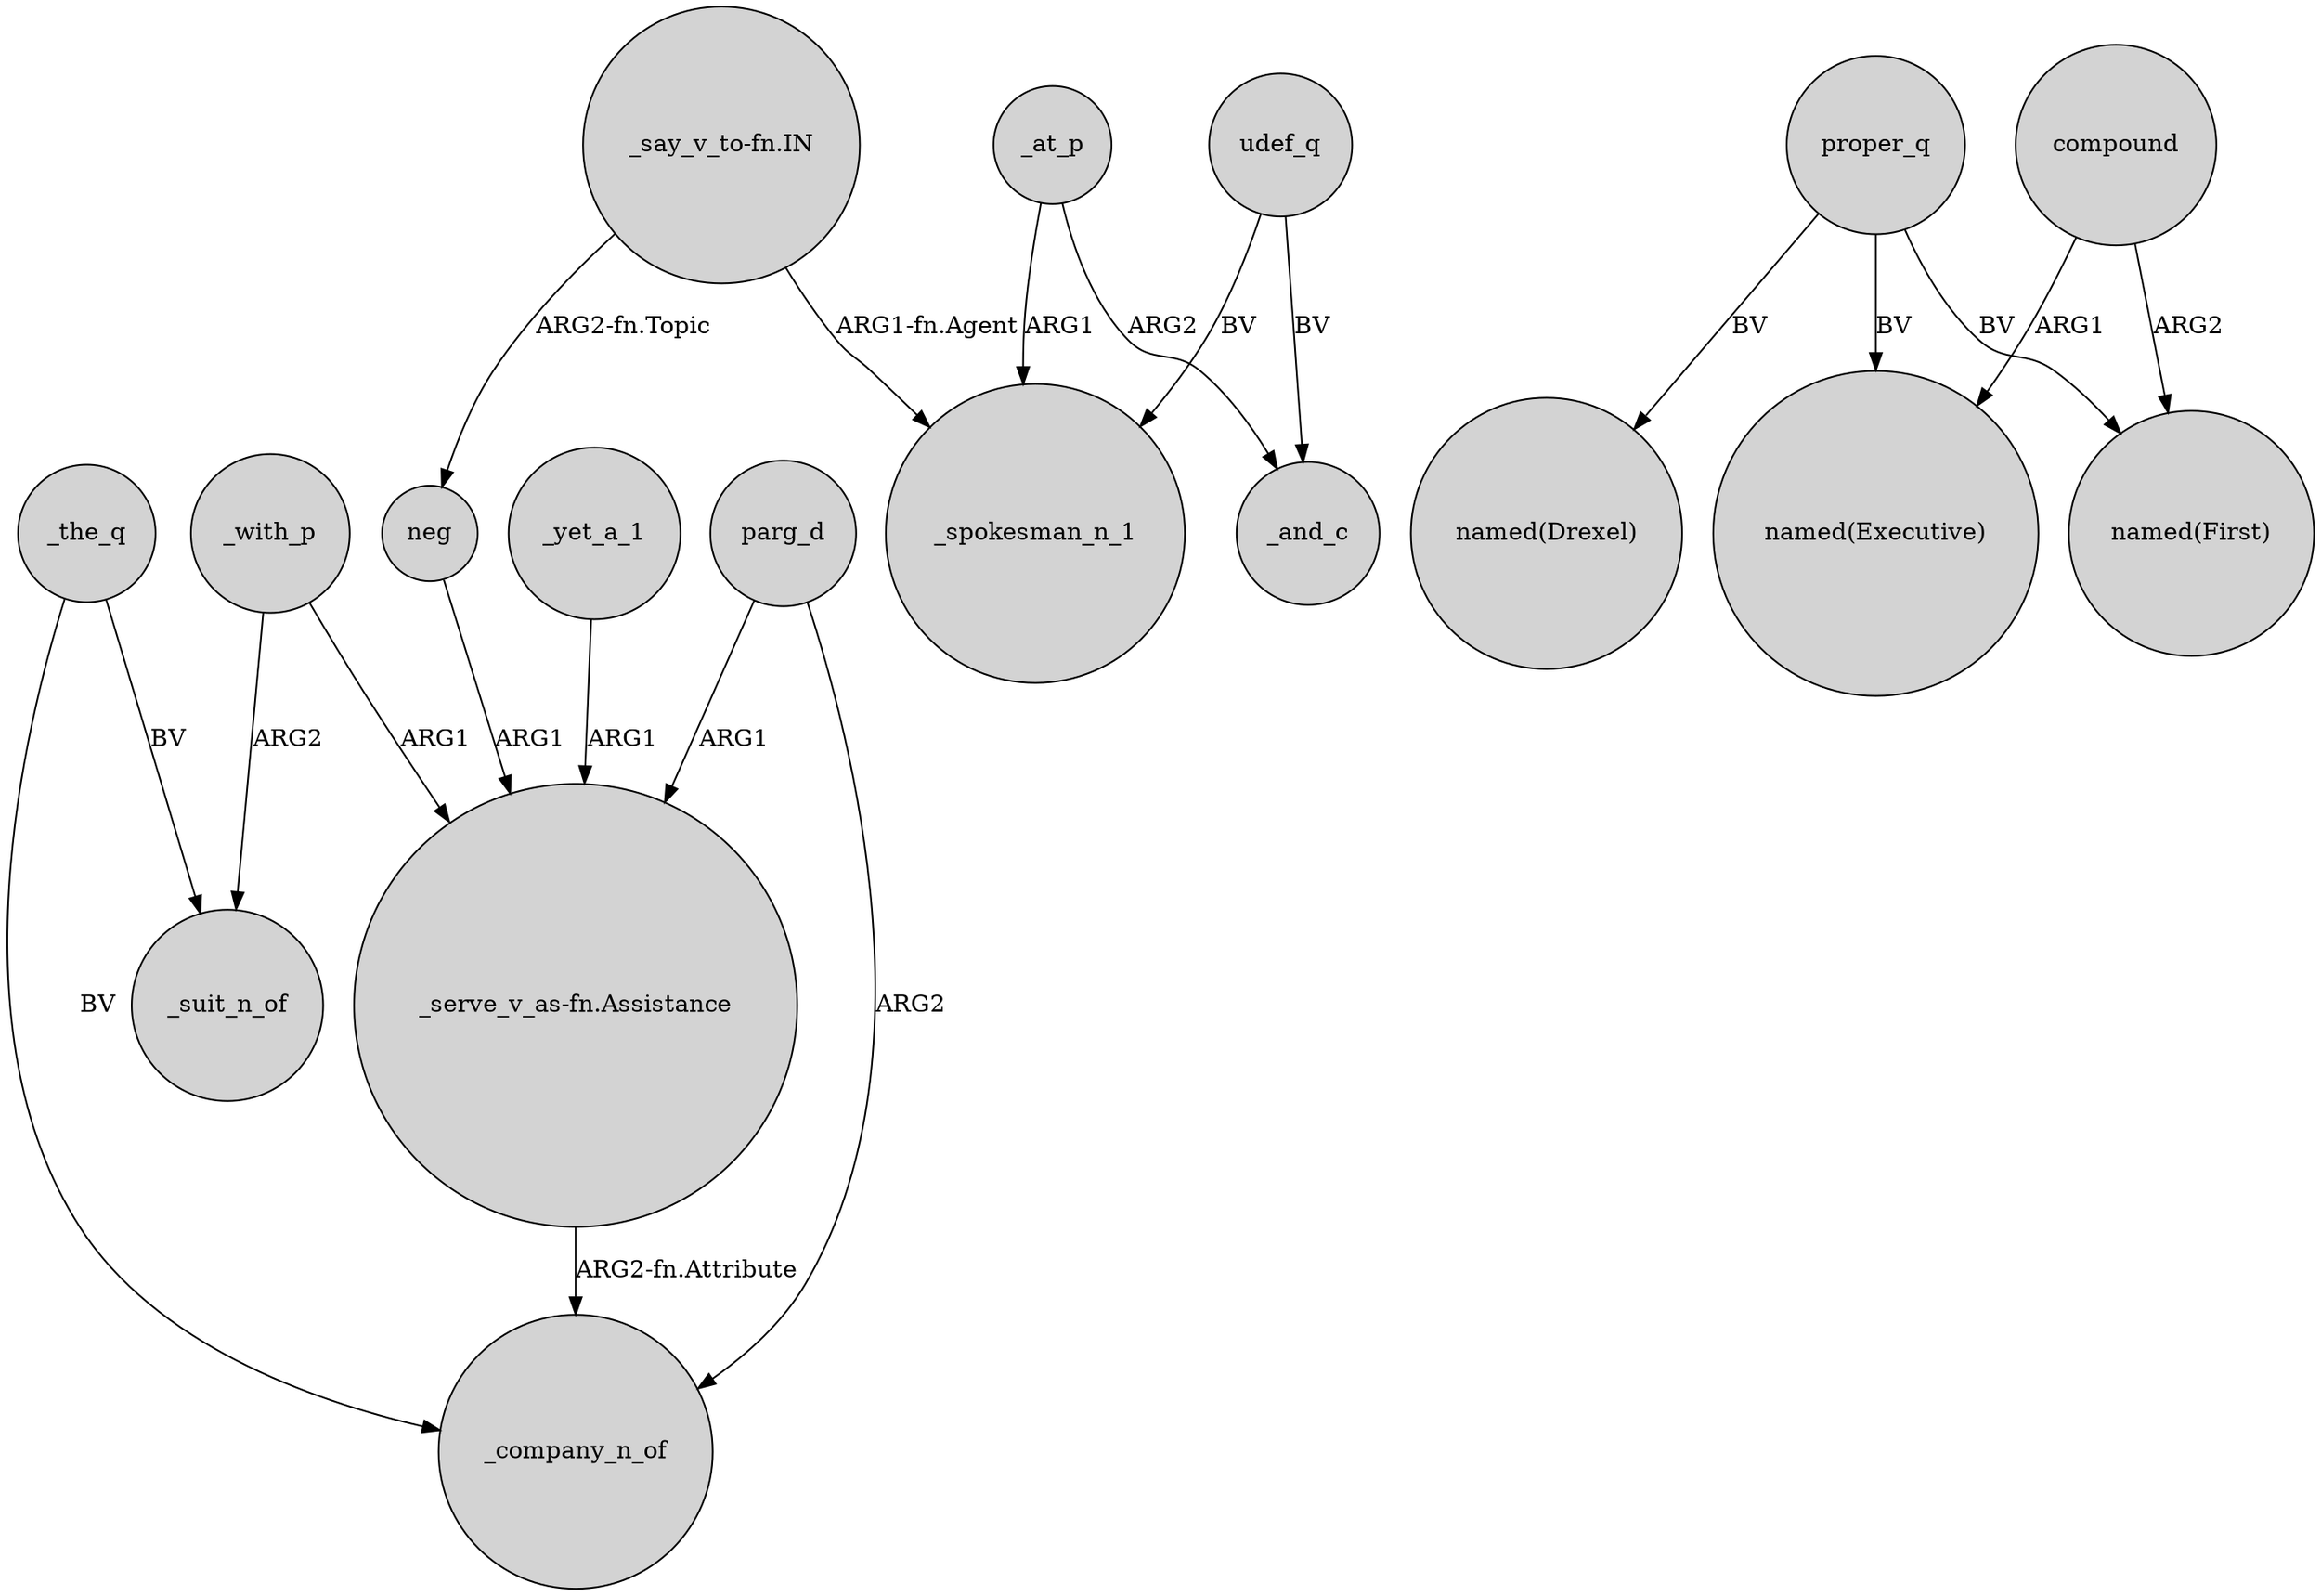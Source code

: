 digraph {
	node [shape=circle style=filled]
	"_serve_v_as-fn.Assistance" -> _company_n_of [label="ARG2-fn.Attribute"]
	proper_q -> "named(Drexel)" [label=BV]
	_the_q -> _suit_n_of [label=BV]
	proper_q -> "named(First)" [label=BV]
	compound -> "named(First)" [label=ARG2]
	_with_p -> _suit_n_of [label=ARG2]
	udef_q -> _spokesman_n_1 [label=BV]
	_the_q -> _company_n_of [label=BV]
	"_say_v_to-fn.IN" -> _spokesman_n_1 [label="ARG1-fn.Agent"]
	_yet_a_1 -> "_serve_v_as-fn.Assistance" [label=ARG1]
	_with_p -> "_serve_v_as-fn.Assistance" [label=ARG1]
	neg -> "_serve_v_as-fn.Assistance" [label=ARG1]
	parg_d -> _company_n_of [label=ARG2]
	"_say_v_to-fn.IN" -> neg [label="ARG2-fn.Topic"]
	proper_q -> "named(Executive)" [label=BV]
	_at_p -> _spokesman_n_1 [label=ARG1]
	compound -> "named(Executive)" [label=ARG1]
	udef_q -> _and_c [label=BV]
	_at_p -> _and_c [label=ARG2]
	parg_d -> "_serve_v_as-fn.Assistance" [label=ARG1]
}
